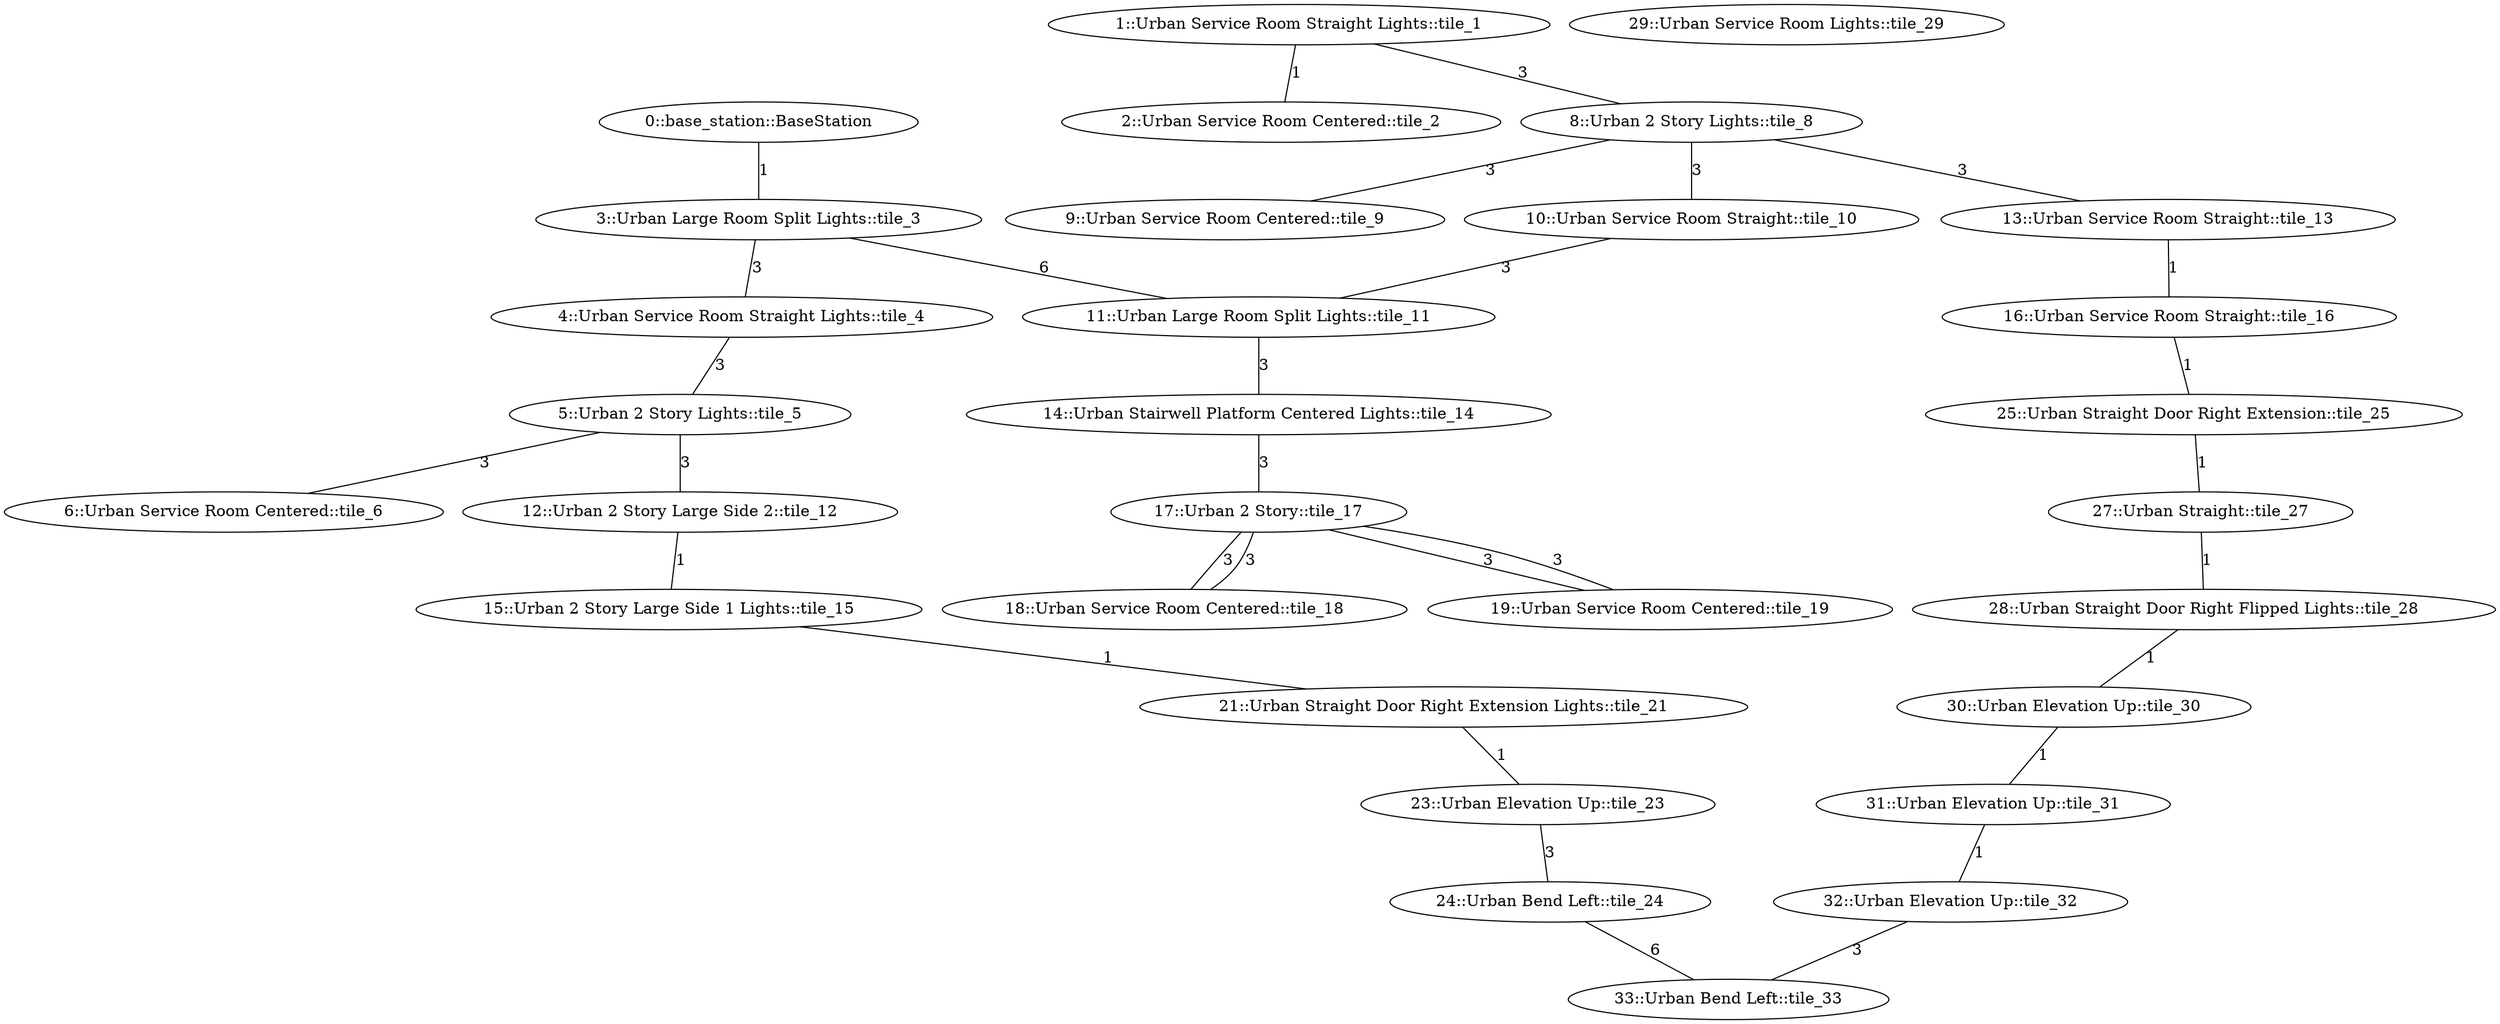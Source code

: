 /* Visibility graph for urban_circuit_practice_01.tsv */
/* Generated with the tile_tsv.py script: */
/*   tile_tsv.py urban_circuit_practice_01.tsv -\-graph-file urban_circuit_practice_01.dot -\-world-file urban_circuit_practice_01.sdf -\-world-name urban_circuit_practice_01 -\-scale_x 40 -\-scale_y 40 -\-urban -\-y0 24 -\-x0 -96 -\-z0 1 */

graph {
  /* ==== Vertices ==== */

  /* Base station / Staging area */
  0   [label="0::base_station::BaseStation"];

  1   [label="1::Urban Service Room Straight Lights::tile_1"];
  2   [label="2::Urban Service Room Centered::tile_2"];
  3   [label="3::Urban Large Room Split Lights::tile_3"];
  4   [label="4::Urban Service Room Straight Lights::tile_4"];
  5   [label="5::Urban 2 Story Lights::tile_5"];
  6   [label="6::Urban Service Room Centered::tile_6"];
  8   [label="8::Urban 2 Story Lights::tile_8"];
  9   [label="9::Urban Service Room Centered::tile_9"];
  10  [label="10::Urban Service Room Straight::tile_10"];
  11  [label="11::Urban Large Room Split Lights::tile_11"];
  12  [label="12::Urban 2 Story Large Side 2::tile_12"];
  13  [label="13::Urban Service Room Straight::tile_13"];
  14  [label="14::Urban Stairwell Platform Centered Lights::tile_14"];
  15  [label="15::Urban 2 Story Large Side 1 Lights::tile_15"];
  16  [label="16::Urban Service Room Straight::tile_16"];
  17  [label="17::Urban 2 Story::tile_17"];
  18  [label="18::Urban Service Room Centered::tile_18"];
  19  [label="19::Urban Service Room Centered::tile_19"];
  21  [label="21::Urban Straight Door Right Extension Lights::tile_21"];
  23  [label="23::Urban Elevation Up::tile_23"];
  24  [label="24::Urban Bend Left::tile_24"];
  25  [label="25::Urban Straight Door Right Extension::tile_25"];
  27  [label="27::Urban Straight::tile_27"];
  28  [label="28::Urban Straight Door Right Flipped Lights::tile_28"];
  29  [label="29::Urban Service Room Lights::tile_29"];
  30  [label="30::Urban Elevation Up::tile_30"];
  31  [label="31::Urban Elevation Up::tile_31"];
  32  [label="32::Urban Elevation Up::tile_32"];
  33  [label="33::Urban Bend Left::tile_33"];

  /* ==== Edges ==== */

  /* Base station */
  0  -- 3   [label=1];
  1  -- 8   [label=3];  /* Intersection */
  3  -- 4   [label=3];  /* Intersection */
  3  -- 11  [label=6];  /* Intersection */
  4  -- 5   [label=3];  /* Intersection */
  5  -- 12  [label=3];  /* Intersection */
  8  -- 10  [label=3];  /* Intersection */
  8  -- 13  [label=3];  /* Intersection */
  10 -- 11  [label=3];  /* Intersection */
  11 -- 14  [label=3];  /* Intersection */
  12 -- 15  [label=1];
  13 -- 16  [label=1];
  14 -- 17  [label=3];  /* Intersection */
  15 -- 21  [label=1];
  16 -- 25  [label=1];
  21 -- 23  [label=1];
  23 -- 24  [label=3];
  24 -- 33  [label=6];
  25 -- 27  [label=1];
  27 -- 28  [label=1];
  28 -- 30  [label=1];
  30 -- 31  [label=1];
  31 -- 32  [label=1];
  32 -- 33  [label=3];
  1  -- 2   [label=1];
  5  -- 6   [label=3];  /* Intersection */
  8  -- 9   [label=3];  /* Intersection */
  17 -- 18  [label=3];  /* Intersection */
  17 -- 19  [label=3];  /* Intersection */
  17 -- 18  [label=3];  /* Intersection */
  17 -- 19  [label=3];  /* Intersection */
}
